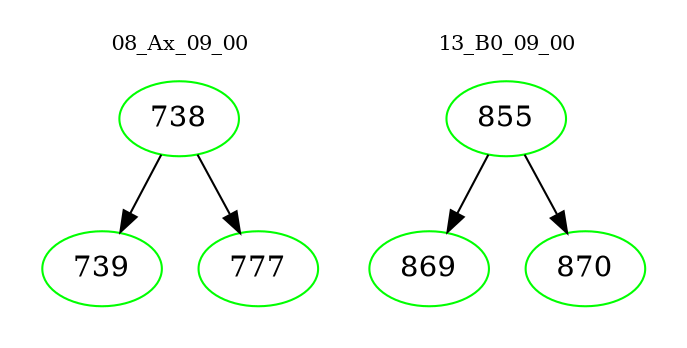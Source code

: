 digraph{
subgraph cluster_0 {
color = white
label = "08_Ax_09_00";
fontsize=10;
T0_738 [label="738", color="green"]
T0_738 -> T0_739 [color="black"]
T0_739 [label="739", color="green"]
T0_738 -> T0_777 [color="black"]
T0_777 [label="777", color="green"]
}
subgraph cluster_1 {
color = white
label = "13_B0_09_00";
fontsize=10;
T1_855 [label="855", color="green"]
T1_855 -> T1_869 [color="black"]
T1_869 [label="869", color="green"]
T1_855 -> T1_870 [color="black"]
T1_870 [label="870", color="green"]
}
}
